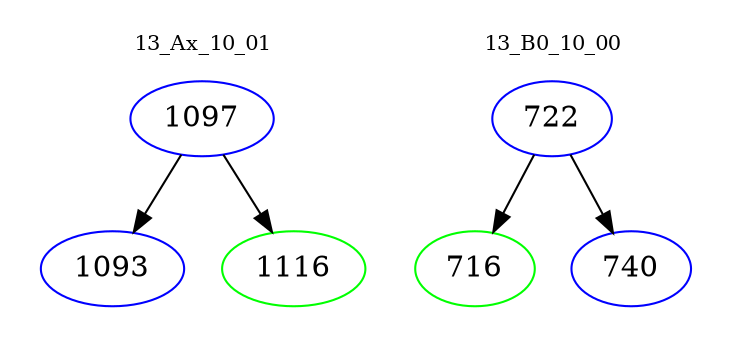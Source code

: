 digraph{
subgraph cluster_0 {
color = white
label = "13_Ax_10_01";
fontsize=10;
T0_1097 [label="1097", color="blue"]
T0_1097 -> T0_1093 [color="black"]
T0_1093 [label="1093", color="blue"]
T0_1097 -> T0_1116 [color="black"]
T0_1116 [label="1116", color="green"]
}
subgraph cluster_1 {
color = white
label = "13_B0_10_00";
fontsize=10;
T1_722 [label="722", color="blue"]
T1_722 -> T1_716 [color="black"]
T1_716 [label="716", color="green"]
T1_722 -> T1_740 [color="black"]
T1_740 [label="740", color="blue"]
}
}
